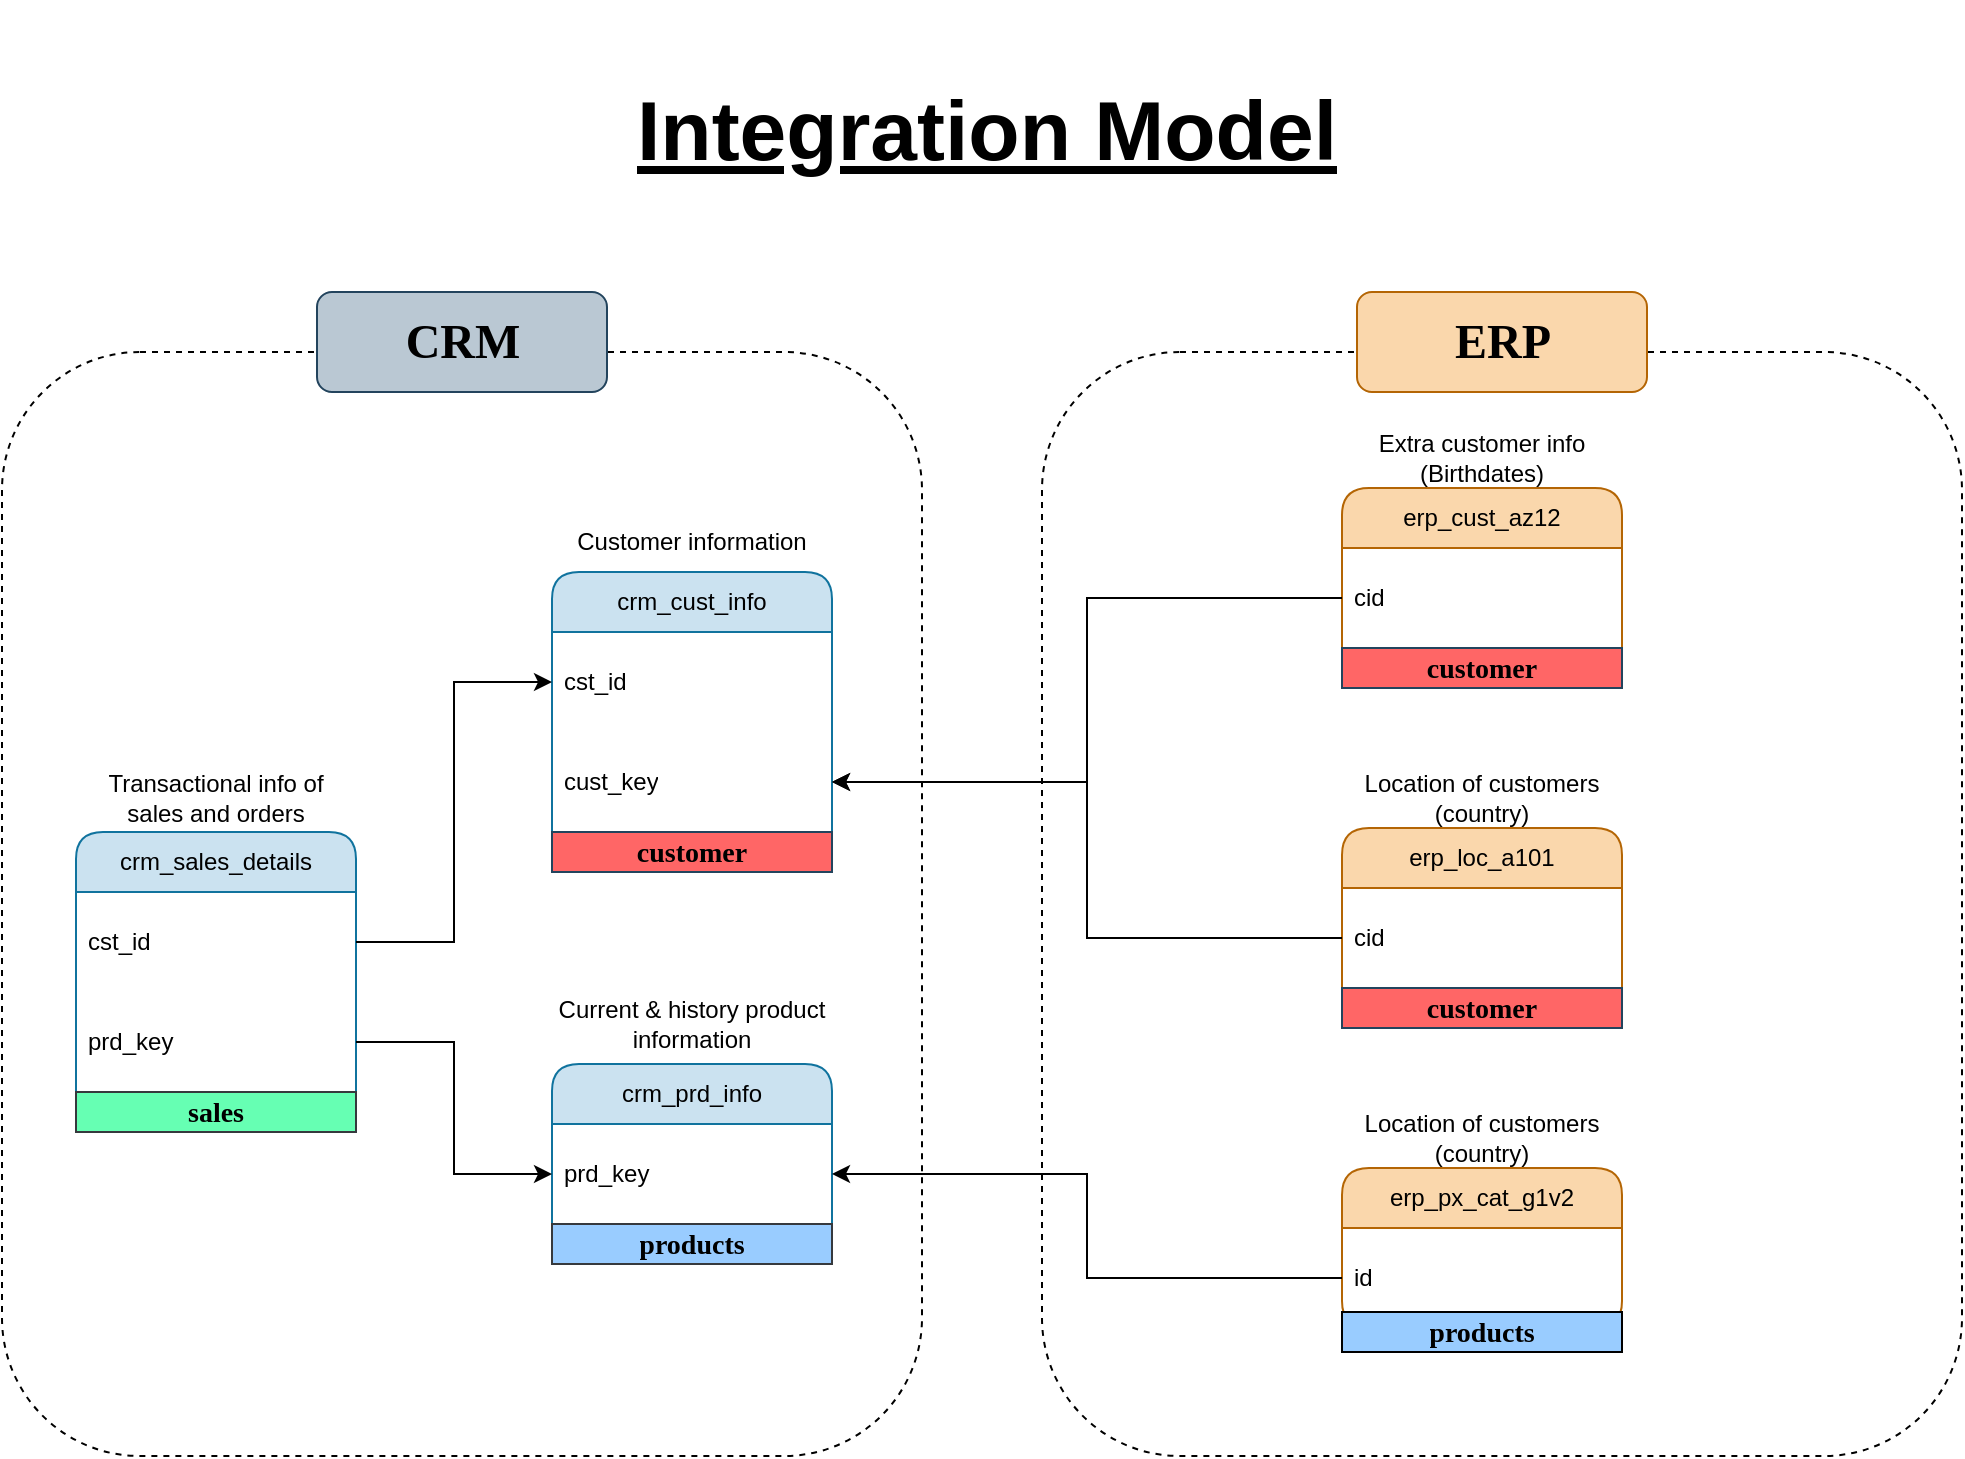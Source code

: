 <mxfile version="28.0.6">
  <diagram name="Page-1" id="F0pb9SKeEHfzoeqtYIix">
    <mxGraphModel dx="1572" dy="1192" grid="1" gridSize="10" guides="1" tooltips="1" connect="1" arrows="1" fold="1" page="1" pageScale="1" pageWidth="850" pageHeight="1100" math="0" shadow="0">
      <root>
        <mxCell id="0" />
        <mxCell id="1" parent="0" />
        <mxCell id="n6w999XvDmliRwPITCNm-56" value="" style="rounded=1;whiteSpace=wrap;html=1;fillColor=none;dashed=1;fontSize=12;" parent="1" vertex="1">
          <mxGeometry x="570" y="280" width="460" height="552" as="geometry" />
        </mxCell>
        <mxCell id="n6w999XvDmliRwPITCNm-51" value="" style="rounded=1;whiteSpace=wrap;html=1;fillColor=none;dashed=1;fontSize=12;" parent="1" vertex="1">
          <mxGeometry x="50" y="280" width="460" height="552" as="geometry" />
        </mxCell>
        <mxCell id="n6w999XvDmliRwPITCNm-1" value="&lt;font style=&quot;color: light-dark(rgb(0, 0, 0), rgb(0, 0, 0));&quot;&gt;crm_cust_info&lt;/font&gt;" style="swimlane;fontStyle=0;childLayout=stackLayout;horizontal=1;startSize=30;horizontalStack=0;resizeParent=1;resizeParentMax=0;resizeLast=0;collapsible=1;marginBottom=0;whiteSpace=wrap;html=1;rounded=1;fillColor=#CBE2F0;strokeColor=#10739e;fontSize=12;" parent="1" vertex="1">
          <mxGeometry x="325" y="390" width="140" height="150" as="geometry" />
        </mxCell>
        <mxCell id="n6w999XvDmliRwPITCNm-2" value="cst_id" style="text;strokeColor=none;fillColor=none;align=left;verticalAlign=middle;spacingLeft=4;spacingRight=4;overflow=hidden;points=[[0,0.5],[1,0.5]];portConstraint=eastwest;rotatable=0;whiteSpace=wrap;html=1;fontSize=12;" parent="n6w999XvDmliRwPITCNm-1" vertex="1">
          <mxGeometry y="30" width="140" height="50" as="geometry" />
        </mxCell>
        <mxCell id="n6w999XvDmliRwPITCNm-35" value="cust_key" style="text;strokeColor=none;fillColor=none;align=left;verticalAlign=middle;spacingLeft=4;spacingRight=4;overflow=hidden;points=[[0,0.5],[1,0.5]];portConstraint=eastwest;rotatable=0;whiteSpace=wrap;html=1;fontSize=12;" parent="n6w999XvDmliRwPITCNm-1" vertex="1">
          <mxGeometry y="80" width="140" height="50" as="geometry" />
        </mxCell>
        <mxCell id="0ZPb001TIcPeV6UTvDpq-1" value="&lt;b&gt;&lt;font face=&quot;Lucida Console&quot; style=&quot;font-size: 14px;&quot;&gt;customer&lt;/font&gt;&lt;/b&gt;" style="text;html=1;strokeColor=#23445d;fillColor=#FF6666;align=center;verticalAlign=middle;whiteSpace=wrap;overflow=hidden;fontColor=#000000;" parent="n6w999XvDmliRwPITCNm-1" vertex="1">
          <mxGeometry y="130" width="140" height="20" as="geometry" />
        </mxCell>
        <mxCell id="n6w999XvDmliRwPITCNm-5" value="&lt;font&gt;Customer information&lt;/font&gt;" style="text;html=1;align=center;verticalAlign=middle;whiteSpace=wrap;rounded=0;fontSize=12;" parent="1" vertex="1">
          <mxGeometry x="325" y="360" width="140" height="30" as="geometry" />
        </mxCell>
        <mxCell id="n6w999XvDmliRwPITCNm-6" value="&lt;font style=&quot;color: light-dark(rgb(0, 0, 0), rgb(0, 0, 0));&quot;&gt;crm_prd_info&lt;/font&gt;" style="swimlane;fontStyle=0;childLayout=stackLayout;horizontal=1;startSize=30;horizontalStack=0;resizeParent=1;resizeParentMax=0;resizeLast=0;collapsible=1;marginBottom=0;whiteSpace=wrap;html=1;rounded=1;fillColor=#CBE2F0;strokeColor=#10739e;fontSize=12;" parent="1" vertex="1">
          <mxGeometry x="325" y="636" width="140" height="100" as="geometry" />
        </mxCell>
        <mxCell id="n6w999XvDmliRwPITCNm-7" value="prd_key" style="text;strokeColor=none;fillColor=none;align=left;verticalAlign=middle;spacingLeft=4;spacingRight=4;overflow=hidden;points=[[0,0.5],[1,0.5]];portConstraint=eastwest;rotatable=0;whiteSpace=wrap;html=1;fontSize=12;" parent="n6w999XvDmliRwPITCNm-6" vertex="1">
          <mxGeometry y="30" width="140" height="50" as="geometry" />
        </mxCell>
        <mxCell id="0ZPb001TIcPeV6UTvDpq-5" value="&lt;font style=&quot;color: rgb(0, 0, 0);&quot; face=&quot;Lucida Console&quot;&gt;&lt;span style=&quot;font-size: 14px;&quot;&gt;&lt;b&gt;products&lt;/b&gt;&lt;/span&gt;&lt;/font&gt;" style="text;html=1;strokeColor=#36393d;fillColor=#99CCFF;align=center;verticalAlign=middle;whiteSpace=wrap;overflow=hidden;" parent="n6w999XvDmliRwPITCNm-6" vertex="1">
          <mxGeometry y="80" width="140" height="20" as="geometry" />
        </mxCell>
        <mxCell id="n6w999XvDmliRwPITCNm-8" value="&lt;font&gt;Current &amp;amp; history product information&lt;/font&gt;" style="text;html=1;align=center;verticalAlign=middle;whiteSpace=wrap;rounded=0;fontSize=12;" parent="1" vertex="1">
          <mxGeometry x="325" y="601" width="140" height="30" as="geometry" />
        </mxCell>
        <mxCell id="n6w999XvDmliRwPITCNm-9" value="&lt;font style=&quot;color: light-dark(rgb(0, 0, 0), rgb(0, 0, 0));&quot;&gt;crm_sales_details&lt;/font&gt;" style="swimlane;fontStyle=0;childLayout=stackLayout;horizontal=1;startSize=30;horizontalStack=0;resizeParent=1;resizeParentMax=0;resizeLast=0;collapsible=1;marginBottom=0;whiteSpace=wrap;html=1;rounded=1;fillColor=#CBE2F0;strokeColor=#10739e;fontSize=12;" parent="1" vertex="1">
          <mxGeometry x="87" y="520" width="140" height="150" as="geometry" />
        </mxCell>
        <mxCell id="n6w999XvDmliRwPITCNm-14" value="cst_id" style="text;strokeColor=none;fillColor=none;align=left;verticalAlign=middle;spacingLeft=4;spacingRight=4;overflow=hidden;points=[[0,0.5],[1,0.5]];portConstraint=eastwest;rotatable=0;whiteSpace=wrap;html=1;fontSize=12;" parent="n6w999XvDmliRwPITCNm-9" vertex="1">
          <mxGeometry y="30" width="140" height="50" as="geometry" />
        </mxCell>
        <mxCell id="n6w999XvDmliRwPITCNm-10" value="prd_key" style="text;strokeColor=none;fillColor=none;align=left;verticalAlign=middle;spacingLeft=4;spacingRight=4;overflow=hidden;points=[[0,0.5],[1,0.5]];portConstraint=eastwest;rotatable=0;whiteSpace=wrap;html=1;fontSize=12;" parent="n6w999XvDmliRwPITCNm-9" vertex="1">
          <mxGeometry y="80" width="140" height="50" as="geometry" />
        </mxCell>
        <mxCell id="0ZPb001TIcPeV6UTvDpq-6" value="&lt;font style=&quot;color: rgb(0, 0, 0);&quot; face=&quot;Lucida Console&quot;&gt;&lt;span style=&quot;font-size: 14px;&quot;&gt;&lt;b&gt;sales&lt;/b&gt;&lt;/span&gt;&lt;/font&gt;" style="text;html=1;strokeColor=#36393d;fillColor=#66FFB3;align=center;verticalAlign=middle;whiteSpace=wrap;overflow=hidden;" parent="n6w999XvDmliRwPITCNm-9" vertex="1">
          <mxGeometry y="130" width="140" height="20" as="geometry" />
        </mxCell>
        <mxCell id="n6w999XvDmliRwPITCNm-11" value="&lt;font&gt;Transactional info of sales and orders&lt;/font&gt;" style="text;html=1;align=center;verticalAlign=middle;whiteSpace=wrap;rounded=0;fontSize=12;" parent="1" vertex="1">
          <mxGeometry x="87" y="488" width="140" height="30" as="geometry" />
        </mxCell>
        <mxCell id="n6w999XvDmliRwPITCNm-21" value="&lt;font style=&quot;color: light-dark(rgb(0, 0, 0), rgb(0, 0, 0));&quot;&gt;erp_cust_az12&lt;/font&gt;" style="swimlane;fontStyle=0;childLayout=stackLayout;horizontal=1;startSize=30;horizontalStack=0;resizeParent=1;resizeParentMax=0;resizeLast=0;collapsible=1;marginBottom=0;whiteSpace=wrap;html=1;rounded=1;fillColor=#fad7ac;strokeColor=#b46504;fontSize=12;" parent="1" vertex="1">
          <mxGeometry x="720" y="348" width="140" height="100" as="geometry" />
        </mxCell>
        <mxCell id="n6w999XvDmliRwPITCNm-22" value="cid" style="text;strokeColor=none;fillColor=none;align=left;verticalAlign=middle;spacingLeft=4;spacingRight=4;overflow=hidden;points=[[0,0.5],[1,0.5]];portConstraint=eastwest;rotatable=0;whiteSpace=wrap;html=1;fontSize=12;" parent="n6w999XvDmliRwPITCNm-21" vertex="1">
          <mxGeometry y="30" width="140" height="50" as="geometry" />
        </mxCell>
        <mxCell id="0ZPb001TIcPeV6UTvDpq-7" value="&lt;b&gt;&lt;font face=&quot;Lucida Console&quot; style=&quot;font-size: 14px;&quot;&gt;customer&lt;/font&gt;&lt;/b&gt;" style="text;html=1;strokeColor=#23445d;fillColor=#FF6666;align=center;verticalAlign=middle;whiteSpace=wrap;overflow=hidden;fontColor=#000000;" parent="n6w999XvDmliRwPITCNm-21" vertex="1">
          <mxGeometry y="80" width="140" height="20" as="geometry" />
        </mxCell>
        <mxCell id="n6w999XvDmliRwPITCNm-23" value="&lt;span&gt;Extra customer info (Birthdates)&lt;/span&gt;" style="text;html=1;align=center;verticalAlign=middle;whiteSpace=wrap;rounded=0;fontSize=12;" parent="1" vertex="1">
          <mxGeometry x="720" y="318" width="140" height="30" as="geometry" />
        </mxCell>
        <mxCell id="n6w999XvDmliRwPITCNm-27" value="&lt;font style=&quot;color: light-dark(rgb(0, 0, 0), rgb(0, 0, 0));&quot;&gt;erp_loc_a101&lt;/font&gt;" style="swimlane;fontStyle=0;childLayout=stackLayout;horizontal=1;startSize=30;horizontalStack=0;resizeParent=1;resizeParentMax=0;resizeLast=0;collapsible=1;marginBottom=0;whiteSpace=wrap;html=1;rounded=1;fillColor=#fad7ac;strokeColor=#b46504;fontSize=12;" parent="1" vertex="1">
          <mxGeometry x="720" y="518" width="140" height="100" as="geometry" />
        </mxCell>
        <mxCell id="n6w999XvDmliRwPITCNm-28" value="cid" style="text;strokeColor=none;fillColor=none;align=left;verticalAlign=middle;spacingLeft=4;spacingRight=4;overflow=hidden;points=[[0,0.5],[1,0.5]];portConstraint=eastwest;rotatable=0;whiteSpace=wrap;html=1;fontSize=12;" parent="n6w999XvDmliRwPITCNm-27" vertex="1">
          <mxGeometry y="30" width="140" height="50" as="geometry" />
        </mxCell>
        <mxCell id="0ZPb001TIcPeV6UTvDpq-8" value="&lt;b&gt;&lt;font face=&quot;Lucida Console&quot; style=&quot;font-size: 14px;&quot;&gt;customer&lt;/font&gt;&lt;/b&gt;" style="text;html=1;strokeColor=#23445d;fillColor=#FF6666;align=center;verticalAlign=middle;whiteSpace=wrap;overflow=hidden;fontColor=#000000;" parent="n6w999XvDmliRwPITCNm-27" vertex="1">
          <mxGeometry y="80" width="140" height="20" as="geometry" />
        </mxCell>
        <mxCell id="n6w999XvDmliRwPITCNm-29" value="&lt;span&gt;Location of customers&lt;/span&gt;&lt;div&gt;&lt;span&gt;(country)&lt;/span&gt;&lt;/div&gt;" style="text;html=1;align=center;verticalAlign=middle;whiteSpace=wrap;rounded=0;fontSize=12;" parent="1" vertex="1">
          <mxGeometry x="720" y="488" width="140" height="30" as="geometry" />
        </mxCell>
        <mxCell id="n6w999XvDmliRwPITCNm-31" value="&lt;font style=&quot;color: light-dark(rgb(0, 0, 0), rgb(0, 0, 0));&quot;&gt;erp_px_cat_g1v2&lt;/font&gt;" style="swimlane;fontStyle=0;childLayout=stackLayout;horizontal=1;startSize=30;horizontalStack=0;resizeParent=1;resizeParentMax=0;resizeLast=0;collapsible=1;marginBottom=0;whiteSpace=wrap;html=1;rounded=1;fillColor=#fad7ac;strokeColor=#b46504;fontSize=12;" parent="1" vertex="1">
          <mxGeometry x="720" y="688" width="140" height="80" as="geometry" />
        </mxCell>
        <mxCell id="n6w999XvDmliRwPITCNm-32" value="id" style="text;strokeColor=none;fillColor=none;align=left;verticalAlign=middle;spacingLeft=4;spacingRight=4;overflow=hidden;points=[[0,0.5],[1,0.5]];portConstraint=eastwest;rotatable=0;whiteSpace=wrap;html=1;fontSize=12;" parent="n6w999XvDmliRwPITCNm-31" vertex="1">
          <mxGeometry y="30" width="140" height="50" as="geometry" />
        </mxCell>
        <mxCell id="n6w999XvDmliRwPITCNm-33" value="&lt;span&gt;Location of customers&lt;/span&gt;&lt;div&gt;&lt;span&gt;(country)&lt;/span&gt;&lt;/div&gt;" style="text;html=1;align=center;verticalAlign=middle;whiteSpace=wrap;rounded=0;fontSize=12;" parent="1" vertex="1">
          <mxGeometry x="720" y="658" width="140" height="30" as="geometry" />
        </mxCell>
        <mxCell id="n6w999XvDmliRwPITCNm-36" style="edgeStyle=orthogonalEdgeStyle;rounded=0;orthogonalLoop=1;jettySize=auto;html=1;entryX=1;entryY=0.5;entryDx=0;entryDy=0;fontSize=12;" parent="1" source="n6w999XvDmliRwPITCNm-22" target="n6w999XvDmliRwPITCNm-35" edge="1">
          <mxGeometry relative="1" as="geometry" />
        </mxCell>
        <mxCell id="n6w999XvDmliRwPITCNm-45" style="edgeStyle=orthogonalEdgeStyle;rounded=0;orthogonalLoop=1;jettySize=auto;html=1;entryX=0;entryY=0.5;entryDx=0;entryDy=0;fontSize=12;" parent="1" source="n6w999XvDmliRwPITCNm-10" target="n6w999XvDmliRwPITCNm-7" edge="1">
          <mxGeometry relative="1" as="geometry" />
        </mxCell>
        <mxCell id="n6w999XvDmliRwPITCNm-46" style="edgeStyle=orthogonalEdgeStyle;rounded=0;orthogonalLoop=1;jettySize=auto;html=1;entryX=0;entryY=0.5;entryDx=0;entryDy=0;fontSize=12;" parent="1" source="n6w999XvDmliRwPITCNm-14" target="n6w999XvDmliRwPITCNm-2" edge="1">
          <mxGeometry relative="1" as="geometry" />
        </mxCell>
        <mxCell id="n6w999XvDmliRwPITCNm-47" style="edgeStyle=orthogonalEdgeStyle;rounded=0;orthogonalLoop=1;jettySize=auto;html=1;entryX=1;entryY=0.5;entryDx=0;entryDy=0;fontSize=12;" parent="1" source="n6w999XvDmliRwPITCNm-28" target="n6w999XvDmliRwPITCNm-35" edge="1">
          <mxGeometry relative="1" as="geometry" />
        </mxCell>
        <mxCell id="n6w999XvDmliRwPITCNm-49" style="edgeStyle=orthogonalEdgeStyle;rounded=0;orthogonalLoop=1;jettySize=auto;html=1;entryX=1;entryY=0.5;entryDx=0;entryDy=0;fontSize=12;" parent="1" source="n6w999XvDmliRwPITCNm-32" target="n6w999XvDmliRwPITCNm-7" edge="1">
          <mxGeometry relative="1" as="geometry" />
        </mxCell>
        <mxCell id="n6w999XvDmliRwPITCNm-52" value="&lt;font style=&quot;font-size: 24px;&quot; face=&quot;Lucida Console&quot;&gt;CRM&lt;/font&gt;" style="rounded=1;whiteSpace=wrap;html=1;fillColor=#bac8d3;strokeColor=#23445d;fontStyle=1;fontColor=light-dark(#000000,#000000);fontSize=12;" parent="1" vertex="1">
          <mxGeometry x="207.5" y="250" width="145" height="50" as="geometry" />
        </mxCell>
        <mxCell id="n6w999XvDmliRwPITCNm-55" value="&lt;h3&gt;&lt;u style=&quot;&quot;&gt;&lt;font face=&quot;Helvetica&quot; style=&quot;font-size: 42px;&quot;&gt;Integration Model&lt;/font&gt;&lt;/u&gt;&lt;/h3&gt;" style="text;html=1;align=center;verticalAlign=middle;whiteSpace=wrap;rounded=0;fontSize=35;fontStyle=1" parent="1" vertex="1">
          <mxGeometry x="325" y="140" width="435" height="60" as="geometry" />
        </mxCell>
        <mxCell id="n6w999XvDmliRwPITCNm-61" value="&lt;font style=&quot;color: light-dark(rgb(0, 0, 0), rgb(0, 0, 0)); font-size: 24px;&quot; face=&quot;Lucida Console&quot;&gt;ERP&lt;/font&gt;" style="rounded=1;whiteSpace=wrap;html=1;fillColor=#fad7ac;strokeColor=#b46504;fontStyle=1;fontSize=12;" parent="1" vertex="1">
          <mxGeometry x="727.5" y="250" width="145" height="50" as="geometry" />
        </mxCell>
        <mxCell id="0ZPb001TIcPeV6UTvDpq-4" value="&lt;font face=&quot;Lucida Console&quot;&gt;&lt;span style=&quot;font-size: 14px;&quot;&gt;&lt;b&gt;products&lt;/b&gt;&lt;/span&gt;&lt;/font&gt;" style="text;html=1;strokeColor=#000000;fillColor=#99CCFF;align=center;verticalAlign=middle;whiteSpace=wrap;overflow=hidden;" parent="1" vertex="1">
          <mxGeometry x="720" y="760" width="140" height="20" as="geometry" />
        </mxCell>
      </root>
    </mxGraphModel>
  </diagram>
</mxfile>
